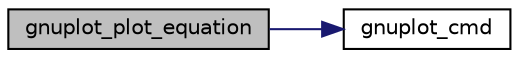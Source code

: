 digraph "gnuplot_plot_equation"
{
 // LATEX_PDF_SIZE
  edge [fontname="Helvetica",fontsize="10",labelfontname="Helvetica",labelfontsize="10"];
  node [fontname="Helvetica",fontsize="10",shape=record];
  rankdir="LR";
  Node1 [label="gnuplot_plot_equation",height=0.2,width=0.4,color="black", fillcolor="grey75", style="filled", fontcolor="black",tooltip="Plot a curve of given equation y=f(x)."];
  Node1 -> Node2 [color="midnightblue",fontsize="10",style="solid",fontname="Helvetica"];
  Node2 [label="gnuplot_cmd",height=0.2,width=0.4,color="black", fillcolor="white", style="filled",URL="$gnuplot__i_8c.html#a8c71c6b7a0d957fa9280bf4b984bf43a",tooltip="Sends a command to an active gnuplot session."];
}
